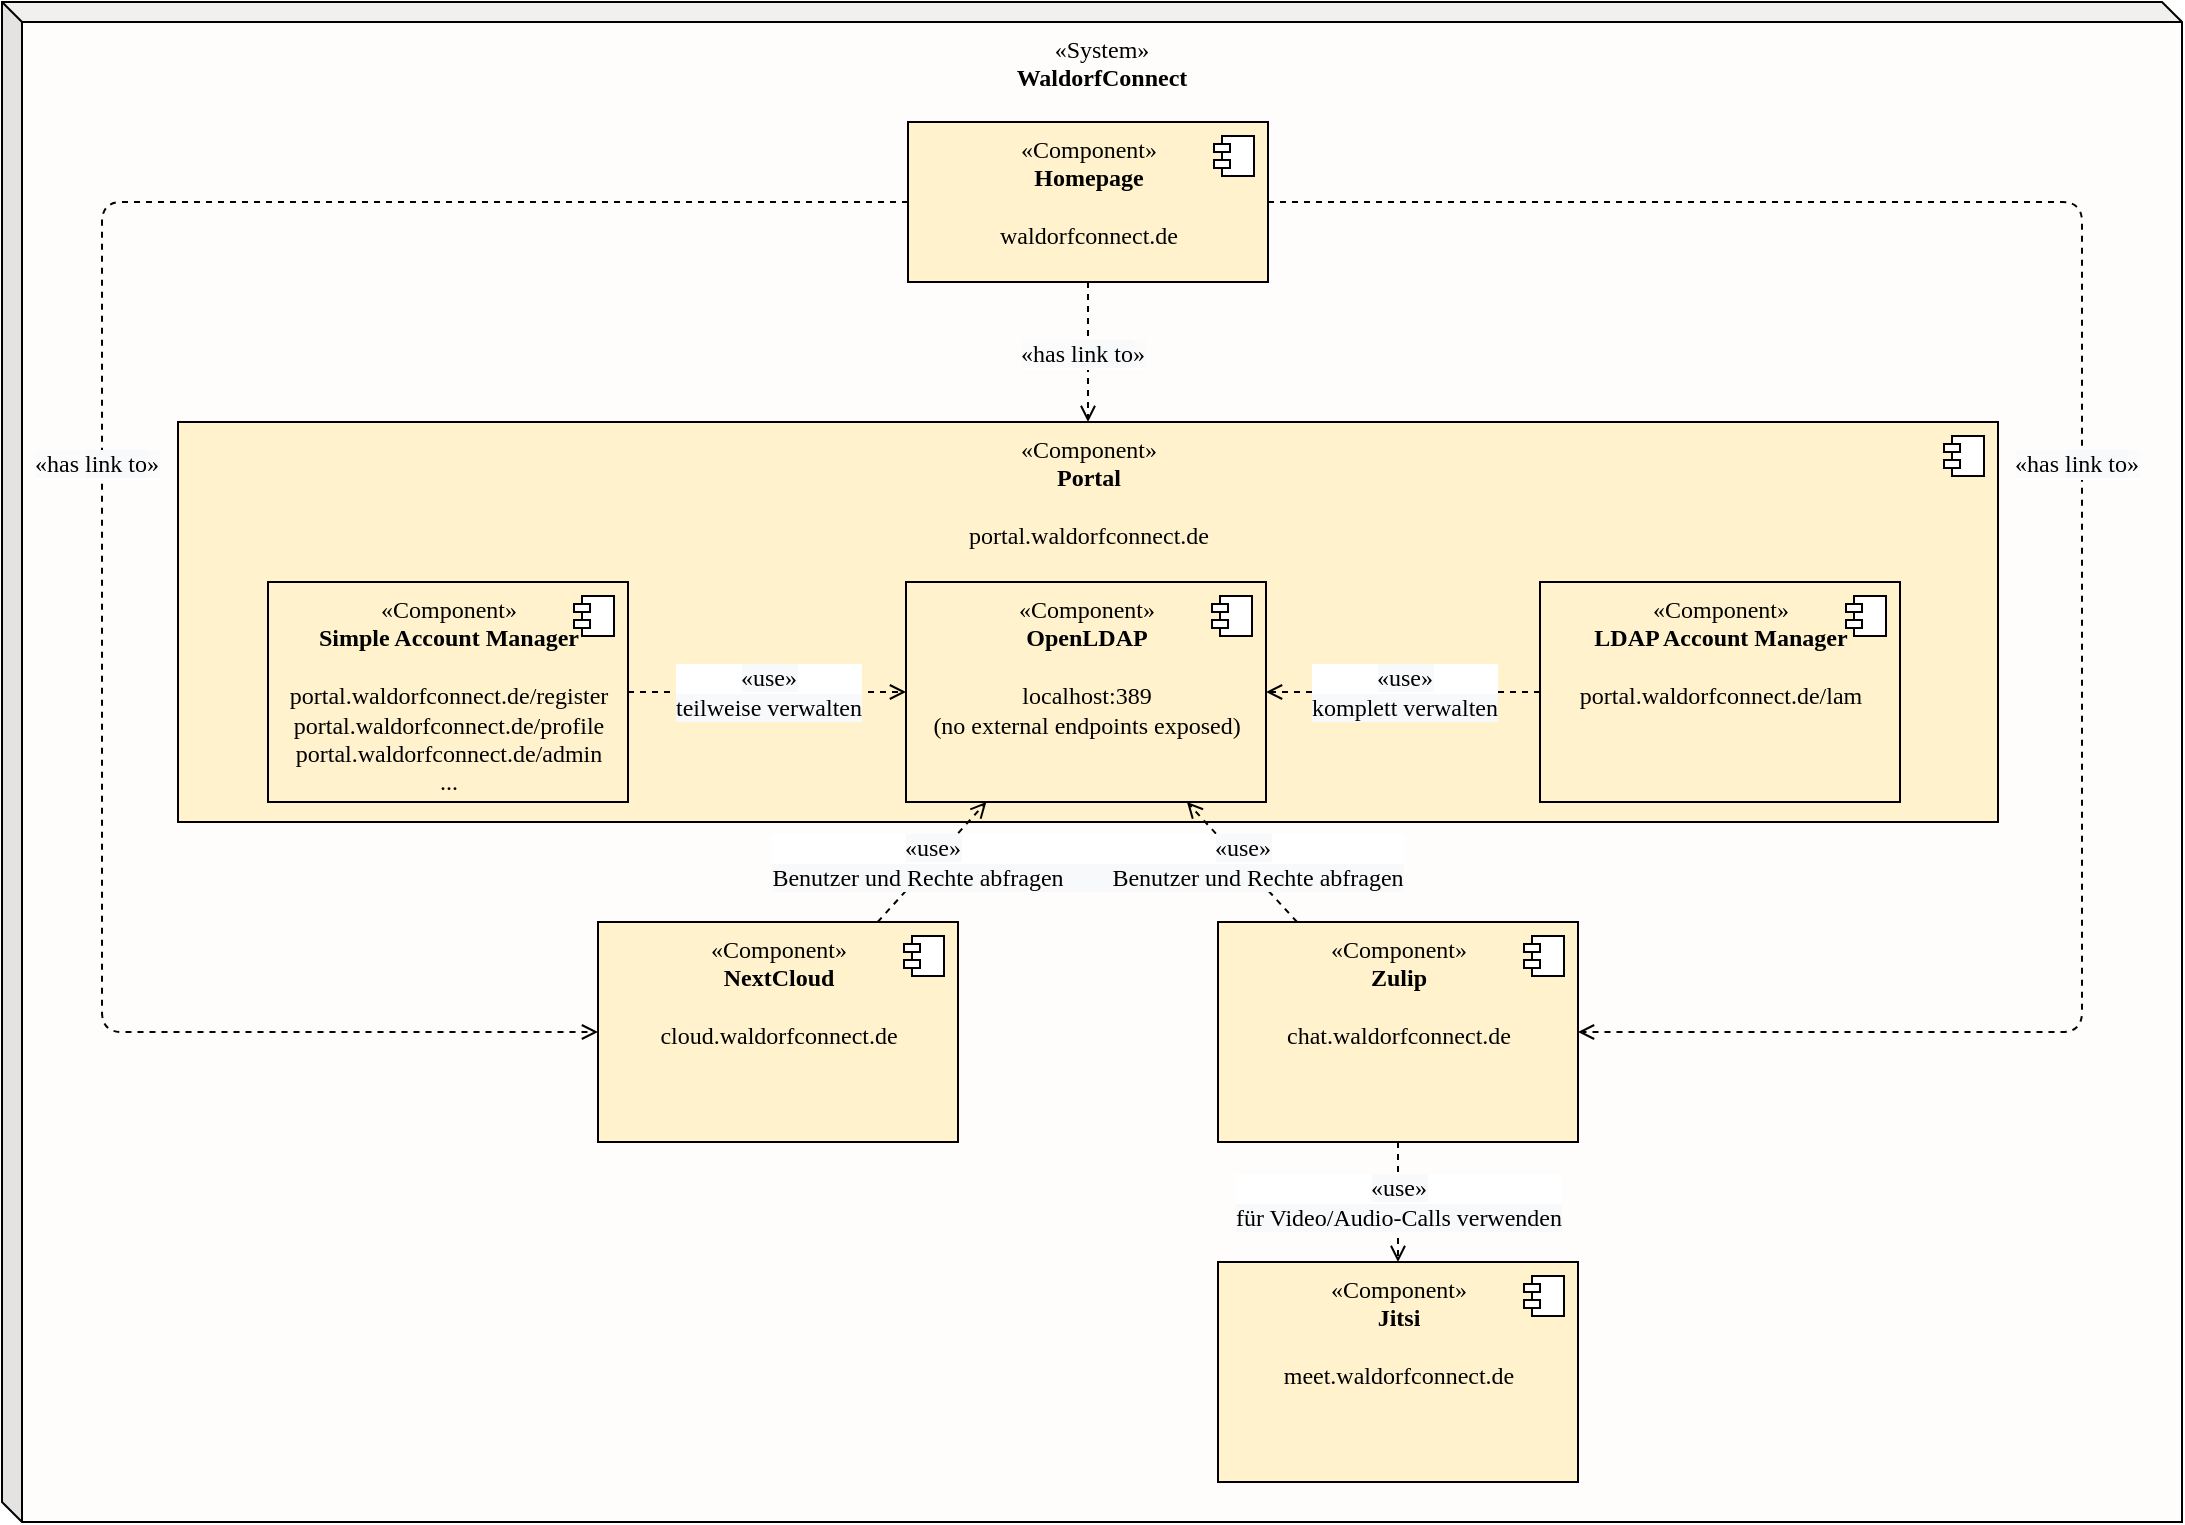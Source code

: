 <mxfile>
    <diagram id="_EPxYn-PAymcD0dvTo8O" name="Page-1">
        <mxGraphModel dx="1100" dy="761" grid="1" gridSize="10" guides="1" tooltips="1" connect="1" arrows="1" fold="1" page="1" pageScale="1" pageWidth="827" pageHeight="1169" math="0" shadow="0">
            <root>
                <mxCell id="0"/>
                <mxCell id="1" parent="0"/>
                <mxCell id="2" value="&lt;font&gt;&lt;span class=&quot;char&quot;&gt;&lt;span class=&quot;vchar&quot; id=&quot;char-node&quot;&gt;«System&lt;/span&gt;&lt;/span&gt;&lt;span class=&quot;char&quot;&gt;&lt;span class=&quot;vchar&quot; id=&quot;char-node&quot;&gt;»&lt;br&gt;&lt;div&gt;&lt;b&gt;WaldorfConnect&lt;/b&gt;&lt;/div&gt;&lt;/span&gt;&lt;/span&gt;&lt;/font&gt;" style="shape=cube;whiteSpace=wrap;html=1;boundedLbl=1;backgroundOutline=1;darkOpacity=0.05;darkOpacity2=0.1;size=10;align=center;verticalAlign=top;fillColor=#FFFDFC;fontFamily=Verdana;" parent="1" vertex="1">
                    <mxGeometry x="190" y="190" width="1090" height="760" as="geometry"/>
                </mxCell>
                <mxCell id="175" value="&lt;font&gt;«Component»&lt;br&gt;&lt;b&gt;Portal&lt;/b&gt;&lt;br&gt;&lt;br&gt;portal.waldorfconnect.de&lt;br&gt;&lt;/font&gt;" style="html=1;dropTarget=0;verticalAlign=top;fillColor=#fff2cc;fontFamily=Verdana;fontSize=12;" vertex="1" parent="1">
                    <mxGeometry x="278" y="400" width="910" height="200" as="geometry"/>
                </mxCell>
                <mxCell id="176" value="" style="shape=component;jettyWidth=8;jettyHeight=4;fontFamily=Verdana;fontSize=12;" vertex="1" parent="175">
                    <mxGeometry x="1" width="20" height="20" relative="1" as="geometry">
                        <mxPoint x="-27" y="7" as="offset"/>
                    </mxGeometry>
                </mxCell>
                <mxCell id="4" value="&lt;font&gt;«Component»&lt;br&gt;&lt;b&gt;OpenLDAP&lt;/b&gt;&lt;br&gt;&lt;br&gt;localhost:389&lt;br&gt;(no external endpoints exposed)&lt;br&gt;&lt;/font&gt;" style="html=1;dropTarget=0;verticalAlign=top;fillColor=#fff2cc;fontFamily=Verdana;" parent="1" vertex="1">
                    <mxGeometry x="642" y="480" width="180" height="110" as="geometry"/>
                </mxCell>
                <mxCell id="5" value="" style="shape=component;jettyWidth=8;jettyHeight=4;fontFamily=Verdana;" parent="4" vertex="1">
                    <mxGeometry x="1" width="20" height="20" relative="1" as="geometry">
                        <mxPoint x="-27" y="7" as="offset"/>
                    </mxGeometry>
                </mxCell>
                <mxCell id="143" value="&lt;font&gt;«Component»&lt;br&gt;&lt;b&gt;Simple Account Manager&lt;br&gt;&lt;/b&gt;&lt;br&gt;portal.waldorfconnect.de/register&lt;br&gt;portal.waldorfconnect.de/profile&lt;br&gt;portal.waldorfconnect.de/admin&lt;br&gt;...&lt;br&gt;&lt;/font&gt;" style="html=1;dropTarget=0;verticalAlign=top;fillColor=#fff2cc;fontFamily=Verdana;" parent="1" vertex="1">
                    <mxGeometry x="323" y="480" width="180" height="110" as="geometry"/>
                </mxCell>
                <mxCell id="144" value="" style="shape=component;jettyWidth=8;jettyHeight=4;fontFamily=Verdana;" parent="143" vertex="1">
                    <mxGeometry x="1" width="20" height="20" relative="1" as="geometry">
                        <mxPoint x="-27" y="7" as="offset"/>
                    </mxGeometry>
                </mxCell>
                <mxCell id="147" value="&lt;font&gt;«Component»&lt;br&gt;&lt;b&gt;LDAP Account Manager&lt;/b&gt;&lt;br&gt;&lt;br&gt;portal.waldorfconnect.de/lam&lt;br&gt;&lt;/font&gt;" style="html=1;dropTarget=0;verticalAlign=top;fillColor=#fff2cc;fontFamily=Verdana;" parent="1" vertex="1">
                    <mxGeometry x="959" y="480" width="180" height="110" as="geometry"/>
                </mxCell>
                <mxCell id="148" value="" style="shape=component;jettyWidth=8;jettyHeight=4;fontFamily=Verdana;" parent="147" vertex="1">
                    <mxGeometry x="1" width="20" height="20" relative="1" as="geometry">
                        <mxPoint x="-27" y="7" as="offset"/>
                    </mxGeometry>
                </mxCell>
                <mxCell id="149" value="&lt;font&gt;«Component»&lt;br&gt;&lt;b&gt;Homepage&lt;/b&gt;&lt;br&gt;&lt;br&gt;waldorfconnect.de&lt;br&gt;&lt;/font&gt;" style="html=1;dropTarget=0;verticalAlign=top;fillColor=#fff2cc;fontFamily=Verdana;" parent="1" vertex="1">
                    <mxGeometry x="643" y="250" width="180" height="80" as="geometry"/>
                </mxCell>
                <mxCell id="150" value="" style="shape=component;jettyWidth=8;jettyHeight=4;fontFamily=Verdana;" parent="149" vertex="1">
                    <mxGeometry x="1" width="20" height="20" relative="1" as="geometry">
                        <mxPoint x="-27" y="7" as="offset"/>
                    </mxGeometry>
                </mxCell>
                <mxCell id="156" value="" style="endArrow=open;html=1;fillColor=#000000;fontFamily=Verdana;fontSize=12;endFill=0;dashed=1;" parent="1" source="143" target="4" edge="1">
                    <mxGeometry relative="1" as="geometry">
                        <mxPoint x="508" y="530" as="sourcePoint"/>
                        <mxPoint x="608.0" y="530" as="targetPoint"/>
                    </mxGeometry>
                </mxCell>
                <mxCell id="157" value="&lt;span style=&quot;background-color: rgb(248, 249, 250); font-size: 12px;&quot;&gt;«use»&lt;br&gt;teilweise verwalten&lt;br&gt;&lt;/span&gt;" style="edgeLabel;resizable=0;html=1;align=center;verticalAlign=middle;fontFamily=Verdana;" parent="156" connectable="0" vertex="1">
                    <mxGeometry relative="1" as="geometry"/>
                </mxCell>
                <mxCell id="158" value="" style="endArrow=open;html=1;fillColor=#000000;fontFamily=Verdana;fontSize=12;endFill=0;dashed=1;" parent="1" target="4" edge="1" source="147">
                    <mxGeometry relative="1" as="geometry">
                        <mxPoint x="858" y="540" as="sourcePoint"/>
                        <mxPoint x="958.0" y="540" as="targetPoint"/>
                    </mxGeometry>
                </mxCell>
                <mxCell id="159" value="&lt;span style=&quot;background-color: rgb(248, 249, 250); font-size: 12px;&quot;&gt;«use»&lt;br&gt;komplett verwalten&lt;br&gt;&lt;/span&gt;" style="edgeLabel;resizable=0;html=1;align=center;verticalAlign=middle;fontFamily=Verdana;" parent="158" connectable="0" vertex="1">
                    <mxGeometry relative="1" as="geometry"/>
                </mxCell>
                <mxCell id="160" value="&lt;font&gt;«Component»&lt;br&gt;&lt;b&gt;NextCloud&lt;/b&gt;&lt;br&gt;&lt;br&gt;cloud.waldorfconnect.de&lt;br&gt;&lt;/font&gt;" style="html=1;dropTarget=0;verticalAlign=top;fillColor=#fff2cc;fontFamily=Verdana;" vertex="1" parent="1">
                    <mxGeometry x="488" y="650" width="180" height="110" as="geometry"/>
                </mxCell>
                <mxCell id="161" value="" style="shape=component;jettyWidth=8;jettyHeight=4;fontFamily=Verdana;" vertex="1" parent="160">
                    <mxGeometry x="1" width="20" height="20" relative="1" as="geometry">
                        <mxPoint x="-27" y="7" as="offset"/>
                    </mxGeometry>
                </mxCell>
                <mxCell id="162" value="&lt;font&gt;«Component»&lt;br&gt;&lt;b&gt;Zulip&lt;/b&gt;&lt;br&gt;&lt;br&gt;chat.waldorfconnect.de&lt;br&gt;&lt;/font&gt;" style="html=1;dropTarget=0;verticalAlign=top;fillColor=#fff2cc;fontFamily=Verdana;" vertex="1" parent="1">
                    <mxGeometry x="798" y="650" width="180" height="110" as="geometry"/>
                </mxCell>
                <mxCell id="163" value="" style="shape=component;jettyWidth=8;jettyHeight=4;fontFamily=Verdana;" vertex="1" parent="162">
                    <mxGeometry x="1" width="20" height="20" relative="1" as="geometry">
                        <mxPoint x="-27" y="7" as="offset"/>
                    </mxGeometry>
                </mxCell>
                <mxCell id="164" value="&lt;font&gt;«Component»&lt;br&gt;&lt;b&gt;Jitsi&lt;/b&gt;&lt;br&gt;&lt;br&gt;meet.waldorfconnect.de&lt;br&gt;&lt;/font&gt;" style="html=1;dropTarget=0;verticalAlign=top;fillColor=#fff2cc;fontFamily=Verdana;" vertex="1" parent="1">
                    <mxGeometry x="798" y="820" width="180" height="110" as="geometry"/>
                </mxCell>
                <mxCell id="165" value="" style="shape=component;jettyWidth=8;jettyHeight=4;fontFamily=Verdana;" vertex="1" parent="164">
                    <mxGeometry x="1" width="20" height="20" relative="1" as="geometry">
                        <mxPoint x="-27" y="7" as="offset"/>
                    </mxGeometry>
                </mxCell>
                <mxCell id="166" value="" style="endArrow=open;html=1;fillColor=#000000;fontFamily=Verdana;fontSize=12;endFill=0;dashed=1;" edge="1" parent="1" source="162" target="4">
                    <mxGeometry relative="1" as="geometry">
                        <mxPoint x="768" y="614.5" as="sourcePoint"/>
                        <mxPoint x="868.0" y="614.5" as="targetPoint"/>
                    </mxGeometry>
                </mxCell>
                <mxCell id="167" value="&lt;span style=&quot;background-color: rgb(248, 249, 250); font-size: 12px;&quot;&gt;&lt;span style=&quot;&quot;&gt;«use»&lt;/span&gt;&lt;br&gt;&lt;font style=&quot;font-size: 12px;&quot;&gt;&amp;nbsp; &amp;nbsp; &amp;nbsp;Benutzer und Rechte abfragen&lt;/font&gt;&lt;br&gt;&lt;/span&gt;" style="edgeLabel;resizable=0;html=1;align=center;verticalAlign=middle;fontFamily=Verdana;" connectable="0" vertex="1" parent="166">
                    <mxGeometry relative="1" as="geometry"/>
                </mxCell>
                <mxCell id="170" value="" style="endArrow=open;html=1;fillColor=#000000;fontFamily=Verdana;fontSize=12;endFill=0;dashed=1;" edge="1" parent="1" source="160" target="4">
                    <mxGeometry relative="1" as="geometry">
                        <mxPoint x="528" y="610" as="sourcePoint"/>
                        <mxPoint x="628.0" y="610" as="targetPoint"/>
                    </mxGeometry>
                </mxCell>
                <mxCell id="171" value="&lt;font style=&quot;font-size: 12px;&quot;&gt;&lt;span style=&quot;background-color: rgb(248, 249, 250);&quot;&gt;«use»&lt;br&gt;&lt;/span&gt;&lt;span style=&quot;background-color: rgb(248, 249, 250);&quot;&gt;Benutzer und Rechte abfragen&amp;nbsp; &amp;nbsp; &amp;nbsp;&lt;/span&gt;&lt;/font&gt;&lt;span style=&quot;font-size: 12px; background-color: rgb(248, 249, 250);&quot;&gt;&lt;br&gt;&lt;/span&gt;" style="edgeLabel;resizable=0;html=1;align=center;verticalAlign=middle;fontFamily=Verdana;" connectable="0" vertex="1" parent="170">
                    <mxGeometry relative="1" as="geometry"/>
                </mxCell>
                <mxCell id="172" value="" style="endArrow=open;html=1;fillColor=#000000;fontFamily=Verdana;fontSize=12;endFill=0;dashed=1;" edge="1" parent="1" source="162" target="164">
                    <mxGeometry relative="1" as="geometry">
                        <mxPoint x="848" y="770" as="sourcePoint"/>
                        <mxPoint x="948.0" y="770" as="targetPoint"/>
                    </mxGeometry>
                </mxCell>
                <mxCell id="173" value="&lt;span style=&quot;background-color: rgb(248, 249, 250); font-size: 12px;&quot;&gt;«use»&lt;br&gt;für Video/Audio-Calls verwenden&lt;br&gt;&lt;/span&gt;" style="edgeLabel;resizable=0;html=1;align=center;verticalAlign=middle;fontFamily=Verdana;" connectable="0" vertex="1" parent="172">
                    <mxGeometry relative="1" as="geometry"/>
                </mxCell>
                <mxCell id="179" value="" style="endArrow=open;html=1;fillColor=#000000;fontFamily=Verdana;fontSize=12;endFill=0;dashed=1;" edge="1" parent="1" source="149" target="175">
                    <mxGeometry relative="1" as="geometry">
                        <mxPoint x="670" y="360" as="sourcePoint"/>
                        <mxPoint x="835.0" y="360.31" as="targetPoint"/>
                    </mxGeometry>
                </mxCell>
                <mxCell id="180" value="&lt;span style=&quot;background-color: rgb(251, 251, 251);&quot;&gt;«has&amp;nbsp;&lt;/span&gt;&lt;span style=&quot;font-size: 12px; background-color: rgb(248, 249, 250);&quot;&gt;link to&lt;/span&gt;&lt;span style=&quot;background-color: rgb(251, 251, 251);&quot;&gt;»&lt;/span&gt;" style="edgeLabel;resizable=0;html=1;align=center;verticalAlign=middle;fontFamily=Verdana;fontSize=12;" connectable="0" vertex="1" parent="179">
                    <mxGeometry relative="1" as="geometry">
                        <mxPoint x="-2.76" y="0.84" as="offset"/>
                    </mxGeometry>
                </mxCell>
                <mxCell id="181" value="" style="endArrow=open;html=1;fillColor=#000000;fontFamily=Verdana;fontSize=12;endFill=0;dashed=1;edgeStyle=orthogonalEdgeStyle;" edge="1" parent="1" source="149" target="160">
                    <mxGeometry relative="1" as="geometry">
                        <mxPoint x="560" y="300" as="sourcePoint"/>
                        <mxPoint x="560" y="370" as="targetPoint"/>
                        <Array as="points">
                            <mxPoint x="240" y="290"/>
                            <mxPoint x="240" y="705"/>
                        </Array>
                    </mxGeometry>
                </mxCell>
                <mxCell id="182" value="&lt;span style=&quot;background-color: rgb(251, 251, 251);&quot;&gt;«has&amp;nbsp;&lt;/span&gt;&lt;span style=&quot;font-size: 12px; background-color: rgb(248, 249, 250);&quot;&gt;link to&lt;/span&gt;&lt;span style=&quot;background-color: rgb(251, 251, 251);&quot;&gt;»&lt;/span&gt;" style="edgeLabel;resizable=0;html=1;align=center;verticalAlign=middle;fontFamily=Verdana;fontSize=12;" connectable="0" vertex="1" parent="181">
                    <mxGeometry relative="1" as="geometry">
                        <mxPoint x="-2.76" y="0.84" as="offset"/>
                    </mxGeometry>
                </mxCell>
                <mxCell id="183" value="" style="endArrow=open;html=1;fillColor=#000000;fontFamily=Verdana;fontSize=12;endFill=0;dashed=1;edgeStyle=orthogonalEdgeStyle;" edge="1" parent="1" source="149" target="162">
                    <mxGeometry relative="1" as="geometry">
                        <mxPoint x="743" y="340" as="sourcePoint"/>
                        <mxPoint x="743" y="410" as="targetPoint"/>
                        <Array as="points">
                            <mxPoint x="1230" y="290"/>
                            <mxPoint x="1230" y="705"/>
                        </Array>
                    </mxGeometry>
                </mxCell>
                <mxCell id="184" value="&lt;span style=&quot;background-color: rgb(251, 251, 251);&quot;&gt;«has&amp;nbsp;&lt;/span&gt;&lt;span style=&quot;font-size: 12px; background-color: rgb(248, 249, 250);&quot;&gt;link to&lt;/span&gt;&lt;span style=&quot;background-color: rgb(251, 251, 251);&quot;&gt;»&lt;/span&gt;" style="edgeLabel;resizable=0;html=1;align=center;verticalAlign=middle;fontFamily=Verdana;fontSize=12;" connectable="0" vertex="1" parent="183">
                    <mxGeometry relative="1" as="geometry">
                        <mxPoint x="-2.76" y="0.84" as="offset"/>
                    </mxGeometry>
                </mxCell>
            </root>
        </mxGraphModel>
    </diagram>
</mxfile>